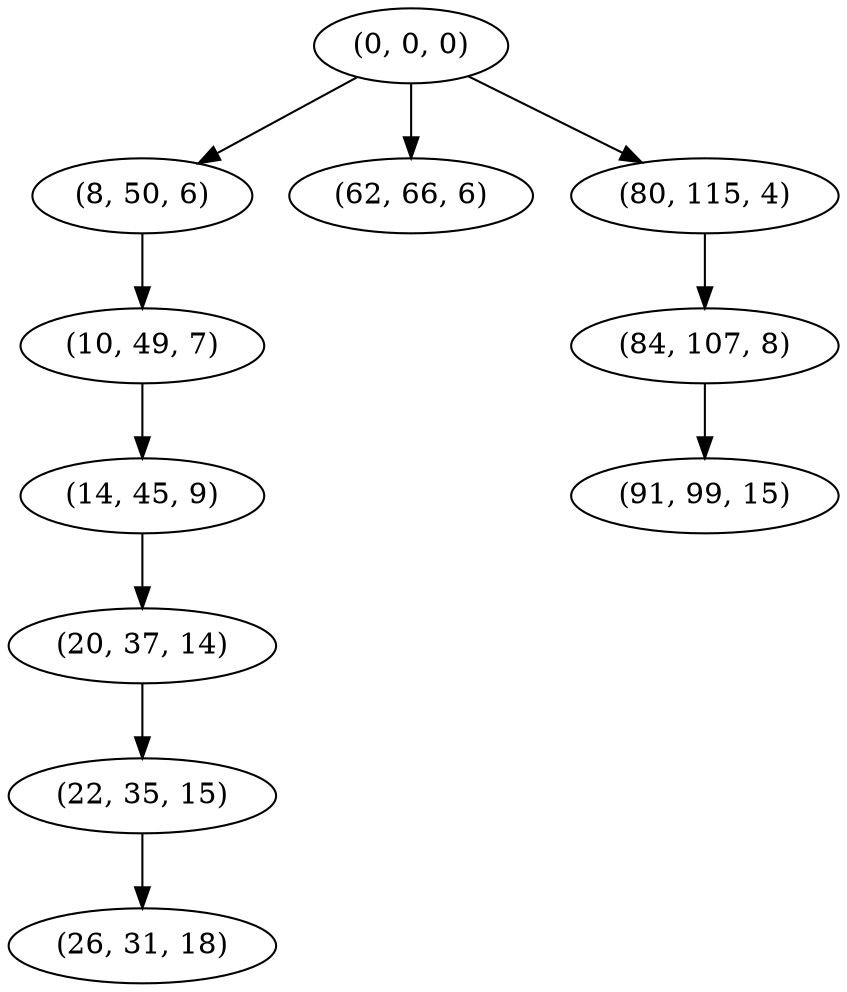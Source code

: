 digraph tree {
    "(0, 0, 0)";
    "(8, 50, 6)";
    "(10, 49, 7)";
    "(14, 45, 9)";
    "(20, 37, 14)";
    "(22, 35, 15)";
    "(26, 31, 18)";
    "(62, 66, 6)";
    "(80, 115, 4)";
    "(84, 107, 8)";
    "(91, 99, 15)";
    "(0, 0, 0)" -> "(8, 50, 6)";
    "(0, 0, 0)" -> "(62, 66, 6)";
    "(0, 0, 0)" -> "(80, 115, 4)";
    "(8, 50, 6)" -> "(10, 49, 7)";
    "(10, 49, 7)" -> "(14, 45, 9)";
    "(14, 45, 9)" -> "(20, 37, 14)";
    "(20, 37, 14)" -> "(22, 35, 15)";
    "(22, 35, 15)" -> "(26, 31, 18)";
    "(80, 115, 4)" -> "(84, 107, 8)";
    "(84, 107, 8)" -> "(91, 99, 15)";
}
